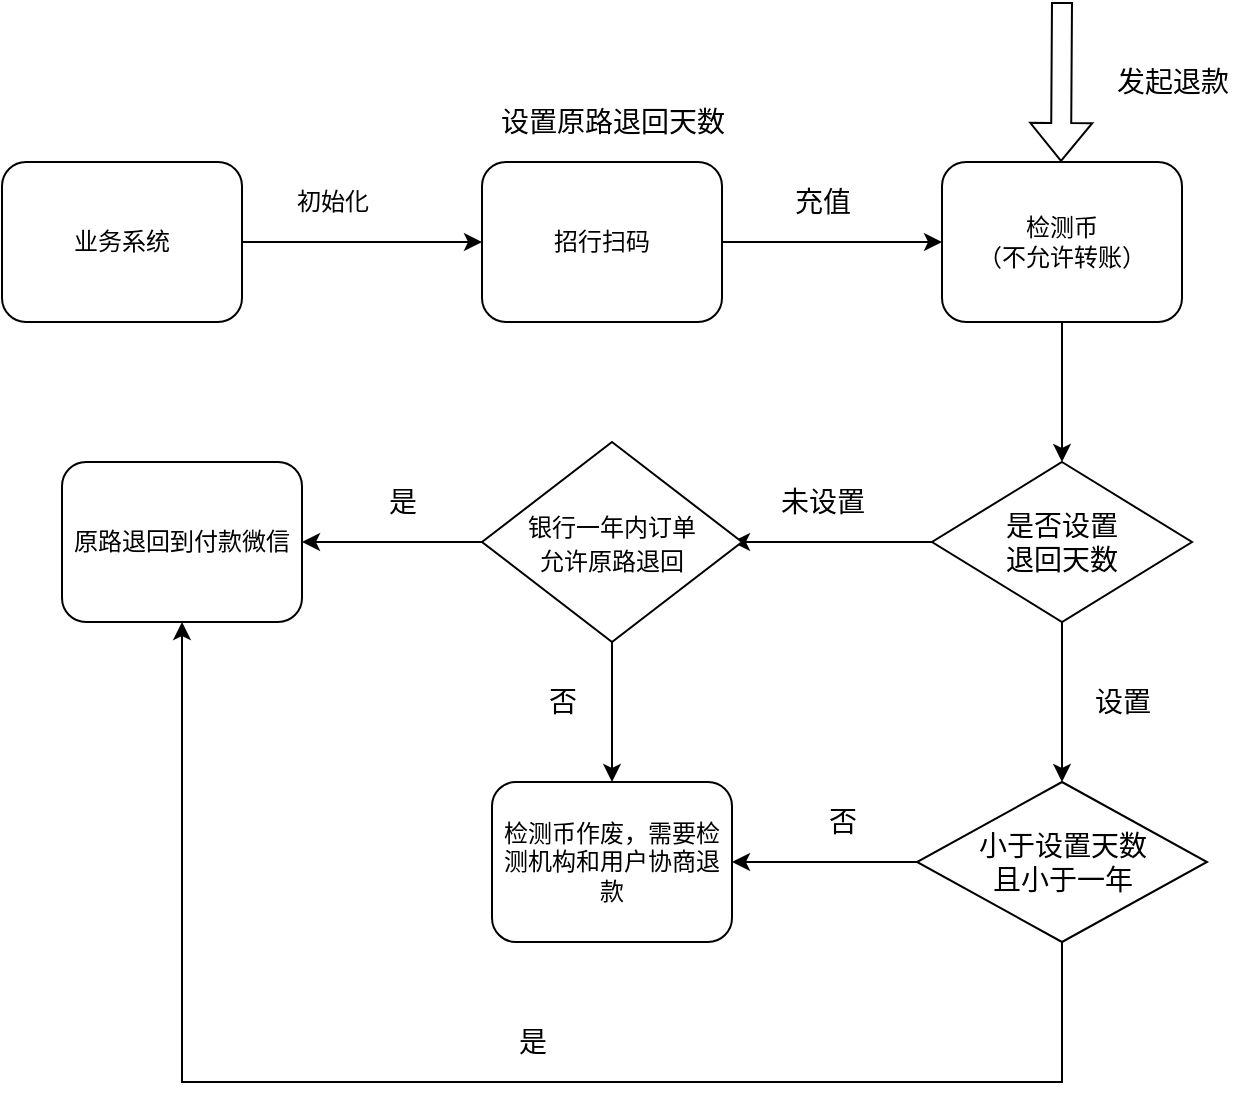 <mxfile version="16.1.0" type="github">
  <diagram name="Page-1" id="2a216829-ef6e-dabb-86c1-c78162f3ba2b">
    <mxGraphModel dx="1328" dy="832" grid="1" gridSize="10" guides="1" tooltips="1" connect="1" arrows="1" fold="1" page="1" pageScale="1" pageWidth="850" pageHeight="1100" background="none" math="0" shadow="0">
      <root>
        <mxCell id="0" />
        <mxCell id="1" parent="0" />
        <mxCell id="7a84cebc1def654-2" value="业务系统" style="shape=ext;rounded=1;html=1;whiteSpace=wrap;" parent="1" vertex="1">
          <mxGeometry x="80" y="140" width="120" height="80" as="geometry" />
        </mxCell>
        <mxCell id="2uTV4ddxleHJS4eFF3Lr-6" style="edgeStyle=orthogonalEdgeStyle;rounded=0;orthogonalLoop=1;jettySize=auto;html=1;fontSize=14;" edge="1" parent="1" source="7a84cebc1def654-3" target="7a84cebc1def654-8">
          <mxGeometry relative="1" as="geometry" />
        </mxCell>
        <mxCell id="7a84cebc1def654-3" value="招行扫码" style="shape=ext;rounded=1;html=1;whiteSpace=wrap;" parent="1" vertex="1">
          <mxGeometry x="320" y="140" width="120" height="80" as="geometry" />
        </mxCell>
        <mxCell id="2uTV4ddxleHJS4eFF3Lr-17" style="edgeStyle=orthogonalEdgeStyle;rounded=0;orthogonalLoop=1;jettySize=auto;html=1;fontSize=14;" edge="1" parent="1" source="7a84cebc1def654-8" target="2uTV4ddxleHJS4eFF3Lr-16">
          <mxGeometry relative="1" as="geometry" />
        </mxCell>
        <mxCell id="7a84cebc1def654-8" value="检测币&lt;br&gt;（不允许转账）" style="shape=ext;rounded=1;html=1;whiteSpace=wrap;" parent="1" vertex="1">
          <mxGeometry x="550" y="140" width="120" height="80" as="geometry" />
        </mxCell>
        <mxCell id="7a84cebc1def654-39" style="edgeStyle=orthogonalEdgeStyle;rounded=0;html=1;jettySize=auto;orthogonalLoop=1;" parent="1" source="7a84cebc1def654-2" target="7a84cebc1def654-3" edge="1">
          <mxGeometry relative="1" as="geometry" />
        </mxCell>
        <mxCell id="2uTV4ddxleHJS4eFF3Lr-2" value="初始化" style="text;html=1;resizable=0;autosize=1;align=center;verticalAlign=middle;points=[];fillColor=none;strokeColor=none;rounded=0;" vertex="1" parent="1">
          <mxGeometry x="220" y="150" width="50" height="20" as="geometry" />
        </mxCell>
        <mxCell id="2uTV4ddxleHJS4eFF3Lr-5" value="&lt;font style=&quot;font-size: 14px&quot;&gt;设置原路退回天数&lt;/font&gt;" style="text;html=1;resizable=0;autosize=1;align=center;verticalAlign=middle;points=[];fillColor=none;strokeColor=none;rounded=0;" vertex="1" parent="1">
          <mxGeometry x="320" y="110" width="130" height="20" as="geometry" />
        </mxCell>
        <mxCell id="2uTV4ddxleHJS4eFF3Lr-12" value="充值" style="text;html=1;resizable=0;autosize=1;align=center;verticalAlign=middle;points=[];fillColor=none;strokeColor=none;rounded=0;fontSize=14;" vertex="1" parent="1">
          <mxGeometry x="470" y="150" width="40" height="20" as="geometry" />
        </mxCell>
        <mxCell id="2uTV4ddxleHJS4eFF3Lr-13" value="" style="shape=flexArrow;endArrow=classic;html=1;rounded=0;fontSize=14;" edge="1" parent="1">
          <mxGeometry width="50" height="50" relative="1" as="geometry">
            <mxPoint x="610" y="60" as="sourcePoint" />
            <mxPoint x="609.5" y="140" as="targetPoint" />
          </mxGeometry>
        </mxCell>
        <mxCell id="2uTV4ddxleHJS4eFF3Lr-14" value="发起退款" style="text;html=1;resizable=0;autosize=1;align=center;verticalAlign=middle;points=[];fillColor=none;strokeColor=none;rounded=0;fontSize=14;" vertex="1" parent="1">
          <mxGeometry x="630" y="90" width="70" height="20" as="geometry" />
        </mxCell>
        <mxCell id="2uTV4ddxleHJS4eFF3Lr-19" style="edgeStyle=orthogonalEdgeStyle;rounded=0;orthogonalLoop=1;jettySize=auto;html=1;fontSize=14;" edge="1" parent="1" source="2uTV4ddxleHJS4eFF3Lr-16">
          <mxGeometry relative="1" as="geometry">
            <mxPoint x="445" y="330" as="targetPoint" />
          </mxGeometry>
        </mxCell>
        <mxCell id="2uTV4ddxleHJS4eFF3Lr-29" style="edgeStyle=orthogonalEdgeStyle;rounded=0;orthogonalLoop=1;jettySize=auto;html=1;entryX=0.5;entryY=0;entryDx=0;entryDy=0;fontSize=14;" edge="1" parent="1" source="2uTV4ddxleHJS4eFF3Lr-16" target="2uTV4ddxleHJS4eFF3Lr-28">
          <mxGeometry relative="1" as="geometry" />
        </mxCell>
        <mxCell id="2uTV4ddxleHJS4eFF3Lr-16" value="是否设置&lt;br&gt;退回天数" style="rhombus;whiteSpace=wrap;html=1;fontSize=14;" vertex="1" parent="1">
          <mxGeometry x="545" y="290" width="130" height="80" as="geometry" />
        </mxCell>
        <mxCell id="2uTV4ddxleHJS4eFF3Lr-20" value="未设置" style="text;html=1;resizable=0;autosize=1;align=center;verticalAlign=middle;points=[];fillColor=none;strokeColor=none;rounded=0;fontSize=14;" vertex="1" parent="1">
          <mxGeometry x="460" y="300" width="60" height="20" as="geometry" />
        </mxCell>
        <mxCell id="2uTV4ddxleHJS4eFF3Lr-24" style="edgeStyle=orthogonalEdgeStyle;rounded=0;orthogonalLoop=1;jettySize=auto;html=1;fontSize=14;" edge="1" parent="1" source="2uTV4ddxleHJS4eFF3Lr-21" target="2uTV4ddxleHJS4eFF3Lr-23">
          <mxGeometry relative="1" as="geometry" />
        </mxCell>
        <mxCell id="2uTV4ddxleHJS4eFF3Lr-26" style="edgeStyle=orthogonalEdgeStyle;rounded=0;orthogonalLoop=1;jettySize=auto;html=1;entryX=0.5;entryY=0;entryDx=0;entryDy=0;fontSize=14;" edge="1" parent="1" source="2uTV4ddxleHJS4eFF3Lr-21" target="2uTV4ddxleHJS4eFF3Lr-22">
          <mxGeometry relative="1" as="geometry" />
        </mxCell>
        <mxCell id="2uTV4ddxleHJS4eFF3Lr-21" value="&lt;span style=&quot;font-size: 12px&quot;&gt;银行一年内订单&lt;br&gt;允许原路退回&lt;/span&gt;" style="rhombus;whiteSpace=wrap;html=1;fontSize=14;" vertex="1" parent="1">
          <mxGeometry x="320" y="280" width="130" height="100" as="geometry" />
        </mxCell>
        <mxCell id="2uTV4ddxleHJS4eFF3Lr-22" value="检测币作废，需要检测机构和用户协商退款" style="shape=ext;rounded=1;html=1;whiteSpace=wrap;" vertex="1" parent="1">
          <mxGeometry x="325" y="450" width="120" height="80" as="geometry" />
        </mxCell>
        <mxCell id="2uTV4ddxleHJS4eFF3Lr-23" value="原路退回到付款微信" style="shape=ext;rounded=1;html=1;whiteSpace=wrap;" vertex="1" parent="1">
          <mxGeometry x="110" y="290" width="120" height="80" as="geometry" />
        </mxCell>
        <mxCell id="2uTV4ddxleHJS4eFF3Lr-25" value="是" style="text;html=1;resizable=0;autosize=1;align=center;verticalAlign=middle;points=[];fillColor=none;strokeColor=none;rounded=0;fontSize=14;" vertex="1" parent="1">
          <mxGeometry x="265" y="300" width="30" height="20" as="geometry" />
        </mxCell>
        <mxCell id="2uTV4ddxleHJS4eFF3Lr-27" value="否" style="text;html=1;resizable=0;autosize=1;align=center;verticalAlign=middle;points=[];fillColor=none;strokeColor=none;rounded=0;fontSize=14;" vertex="1" parent="1">
          <mxGeometry x="345" y="400" width="30" height="20" as="geometry" />
        </mxCell>
        <mxCell id="2uTV4ddxleHJS4eFF3Lr-31" style="edgeStyle=orthogonalEdgeStyle;rounded=0;orthogonalLoop=1;jettySize=auto;html=1;entryX=1;entryY=0.5;entryDx=0;entryDy=0;fontSize=14;" edge="1" parent="1" source="2uTV4ddxleHJS4eFF3Lr-28" target="2uTV4ddxleHJS4eFF3Lr-22">
          <mxGeometry relative="1" as="geometry" />
        </mxCell>
        <mxCell id="2uTV4ddxleHJS4eFF3Lr-33" style="edgeStyle=orthogonalEdgeStyle;rounded=0;orthogonalLoop=1;jettySize=auto;html=1;entryX=0.5;entryY=1;entryDx=0;entryDy=0;fontSize=14;" edge="1" parent="1" source="2uTV4ddxleHJS4eFF3Lr-28" target="2uTV4ddxleHJS4eFF3Lr-23">
          <mxGeometry relative="1" as="geometry">
            <Array as="points">
              <mxPoint x="610" y="600" />
              <mxPoint x="170" y="600" />
            </Array>
          </mxGeometry>
        </mxCell>
        <mxCell id="2uTV4ddxleHJS4eFF3Lr-28" value="小于设置天数&lt;br&gt;且小于一年" style="rhombus;whiteSpace=wrap;html=1;fontSize=14;" vertex="1" parent="1">
          <mxGeometry x="537.5" y="450" width="145" height="80" as="geometry" />
        </mxCell>
        <mxCell id="2uTV4ddxleHJS4eFF3Lr-30" value="设置" style="text;html=1;resizable=0;autosize=1;align=center;verticalAlign=middle;points=[];fillColor=none;strokeColor=none;rounded=0;fontSize=14;" vertex="1" parent="1">
          <mxGeometry x="620" y="400" width="40" height="20" as="geometry" />
        </mxCell>
        <mxCell id="2uTV4ddxleHJS4eFF3Lr-32" value="否" style="text;html=1;resizable=0;autosize=1;align=center;verticalAlign=middle;points=[];fillColor=none;strokeColor=none;rounded=0;fontSize=14;" vertex="1" parent="1">
          <mxGeometry x="485" y="460" width="30" height="20" as="geometry" />
        </mxCell>
        <mxCell id="2uTV4ddxleHJS4eFF3Lr-34" value="是" style="text;html=1;resizable=0;autosize=1;align=center;verticalAlign=middle;points=[];fillColor=none;strokeColor=none;rounded=0;fontSize=14;" vertex="1" parent="1">
          <mxGeometry x="330" y="570" width="30" height="20" as="geometry" />
        </mxCell>
      </root>
    </mxGraphModel>
  </diagram>
</mxfile>
